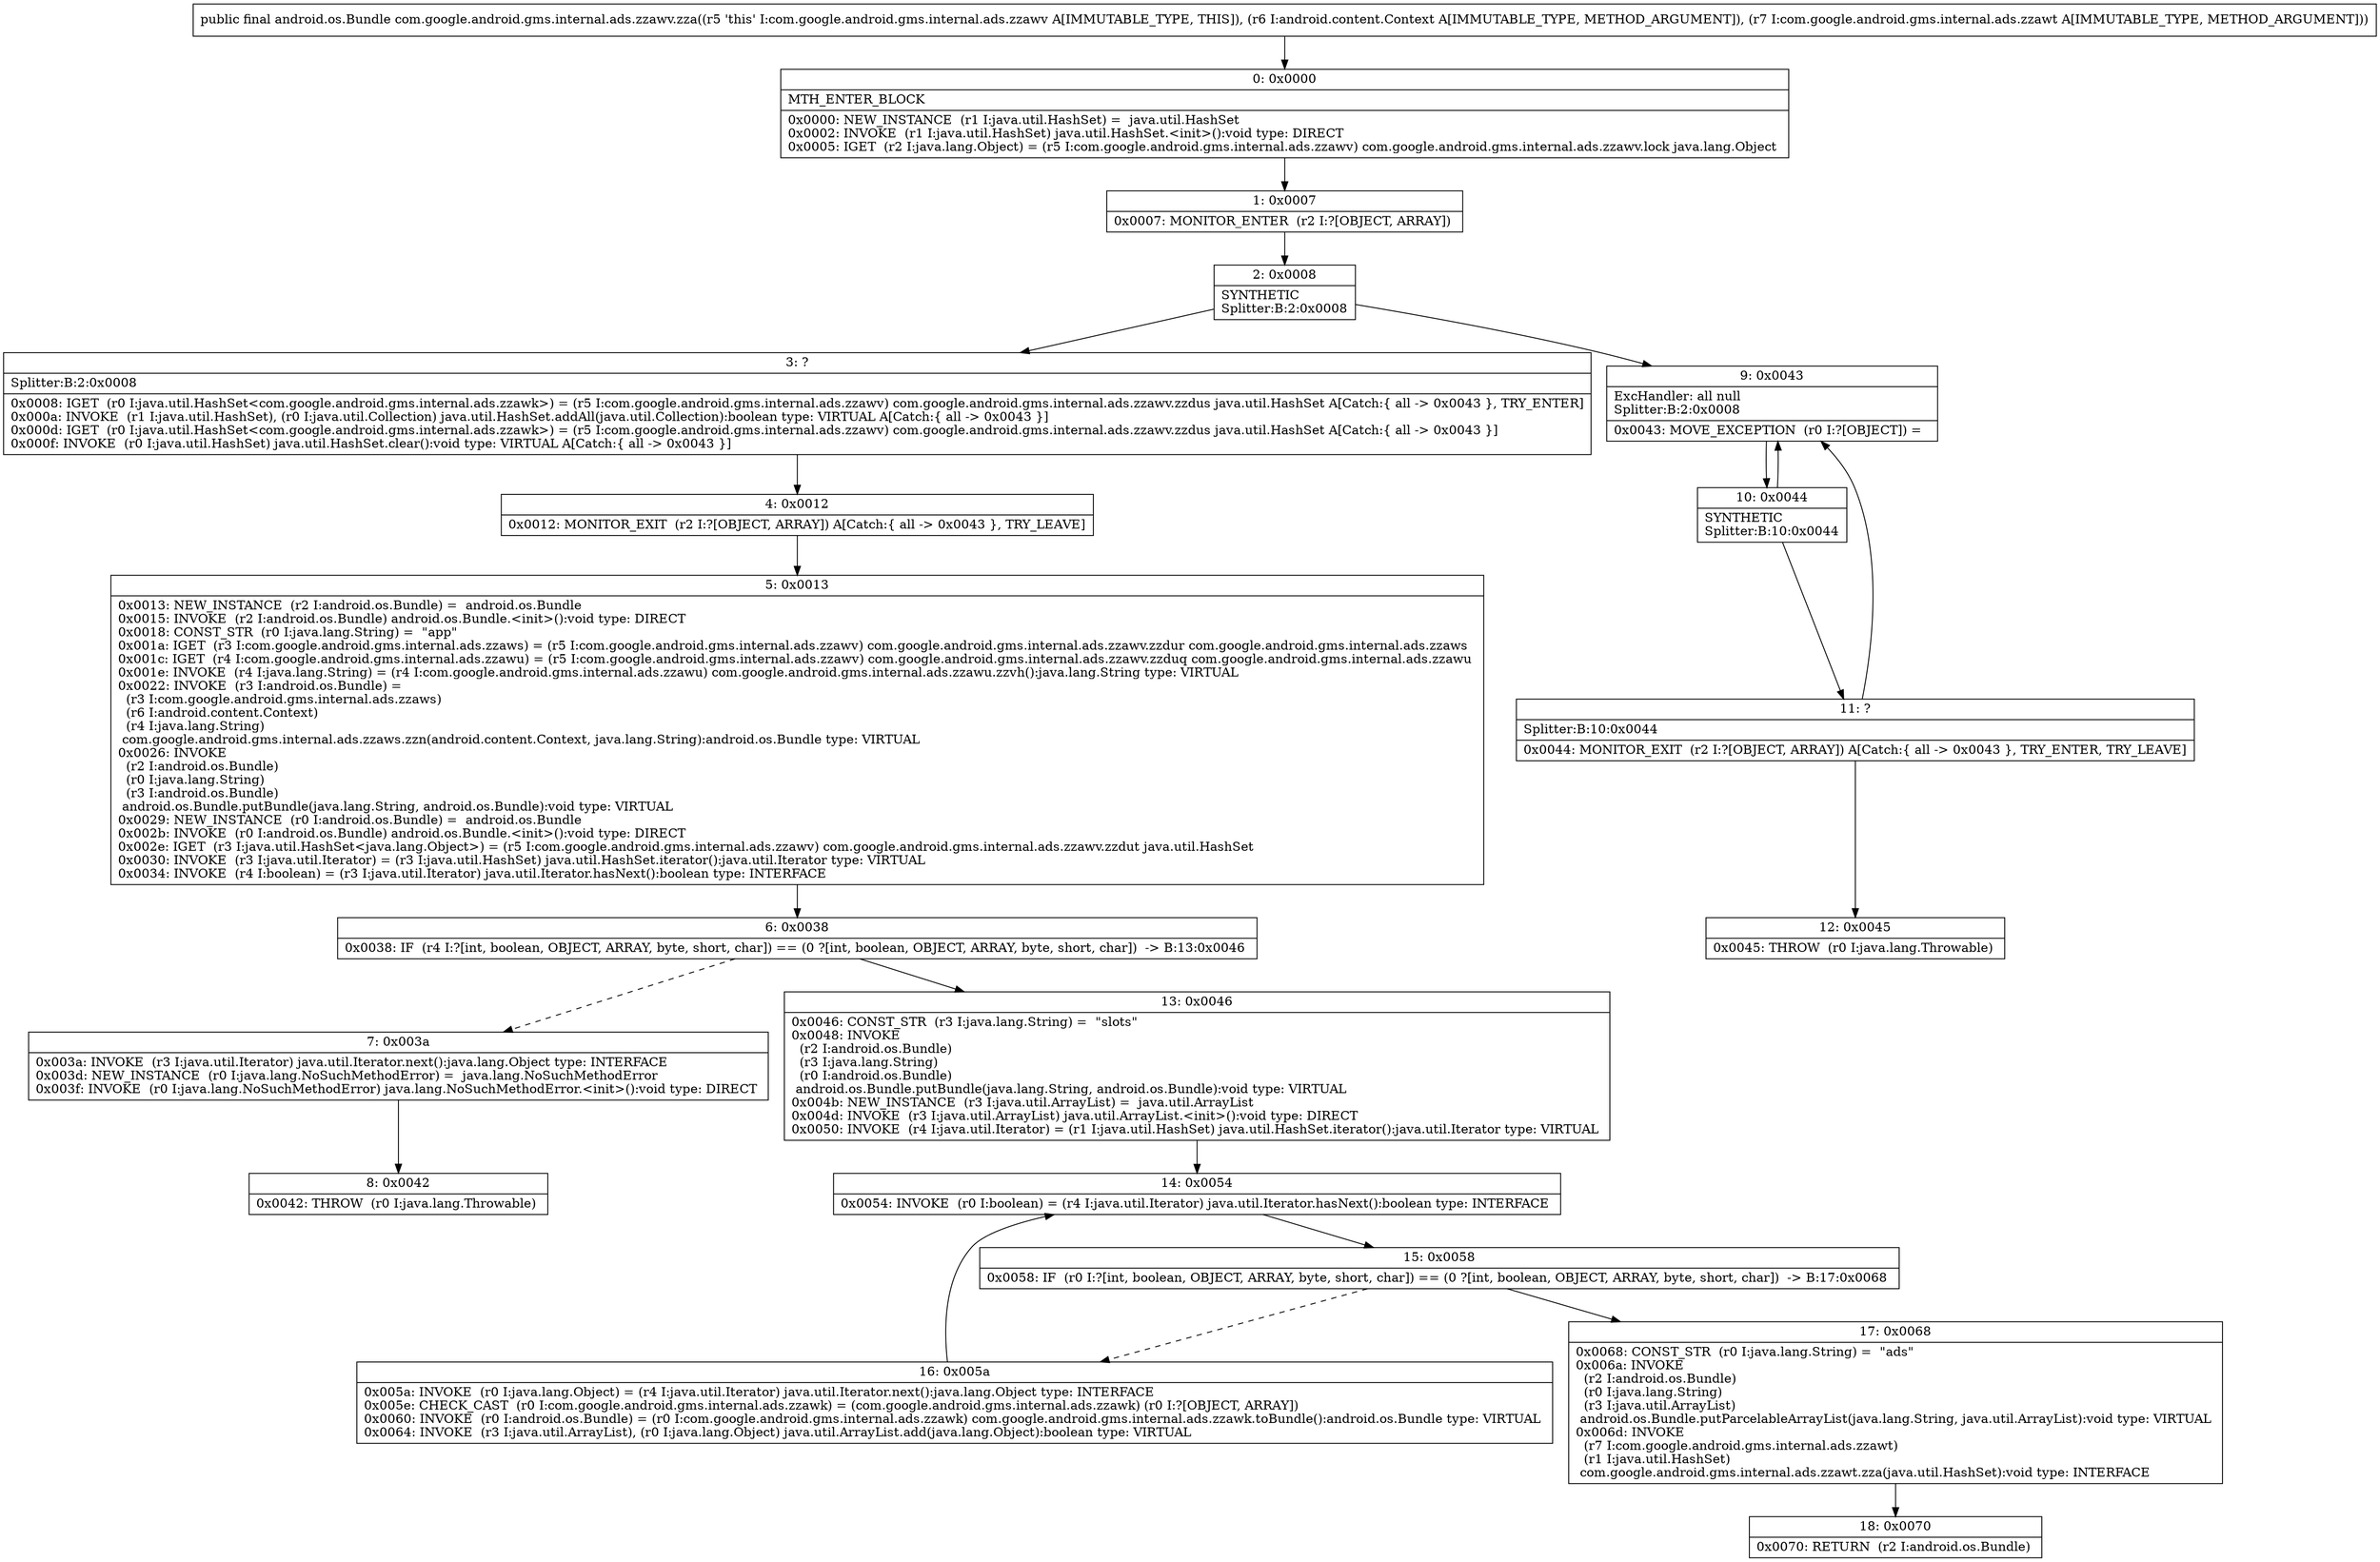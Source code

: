 digraph "CFG forcom.google.android.gms.internal.ads.zzawv.zza(Landroid\/content\/Context;Lcom\/google\/android\/gms\/internal\/ads\/zzawt;)Landroid\/os\/Bundle;" {
Node_0 [shape=record,label="{0\:\ 0x0000|MTH_ENTER_BLOCK\l|0x0000: NEW_INSTANCE  (r1 I:java.util.HashSet) =  java.util.HashSet \l0x0002: INVOKE  (r1 I:java.util.HashSet) java.util.HashSet.\<init\>():void type: DIRECT \l0x0005: IGET  (r2 I:java.lang.Object) = (r5 I:com.google.android.gms.internal.ads.zzawv) com.google.android.gms.internal.ads.zzawv.lock java.lang.Object \l}"];
Node_1 [shape=record,label="{1\:\ 0x0007|0x0007: MONITOR_ENTER  (r2 I:?[OBJECT, ARRAY]) \l}"];
Node_2 [shape=record,label="{2\:\ 0x0008|SYNTHETIC\lSplitter:B:2:0x0008\l}"];
Node_3 [shape=record,label="{3\:\ ?|Splitter:B:2:0x0008\l|0x0008: IGET  (r0 I:java.util.HashSet\<com.google.android.gms.internal.ads.zzawk\>) = (r5 I:com.google.android.gms.internal.ads.zzawv) com.google.android.gms.internal.ads.zzawv.zzdus java.util.HashSet A[Catch:\{ all \-\> 0x0043 \}, TRY_ENTER]\l0x000a: INVOKE  (r1 I:java.util.HashSet), (r0 I:java.util.Collection) java.util.HashSet.addAll(java.util.Collection):boolean type: VIRTUAL A[Catch:\{ all \-\> 0x0043 \}]\l0x000d: IGET  (r0 I:java.util.HashSet\<com.google.android.gms.internal.ads.zzawk\>) = (r5 I:com.google.android.gms.internal.ads.zzawv) com.google.android.gms.internal.ads.zzawv.zzdus java.util.HashSet A[Catch:\{ all \-\> 0x0043 \}]\l0x000f: INVOKE  (r0 I:java.util.HashSet) java.util.HashSet.clear():void type: VIRTUAL A[Catch:\{ all \-\> 0x0043 \}]\l}"];
Node_4 [shape=record,label="{4\:\ 0x0012|0x0012: MONITOR_EXIT  (r2 I:?[OBJECT, ARRAY]) A[Catch:\{ all \-\> 0x0043 \}, TRY_LEAVE]\l}"];
Node_5 [shape=record,label="{5\:\ 0x0013|0x0013: NEW_INSTANCE  (r2 I:android.os.Bundle) =  android.os.Bundle \l0x0015: INVOKE  (r2 I:android.os.Bundle) android.os.Bundle.\<init\>():void type: DIRECT \l0x0018: CONST_STR  (r0 I:java.lang.String) =  \"app\" \l0x001a: IGET  (r3 I:com.google.android.gms.internal.ads.zzaws) = (r5 I:com.google.android.gms.internal.ads.zzawv) com.google.android.gms.internal.ads.zzawv.zzdur com.google.android.gms.internal.ads.zzaws \l0x001c: IGET  (r4 I:com.google.android.gms.internal.ads.zzawu) = (r5 I:com.google.android.gms.internal.ads.zzawv) com.google.android.gms.internal.ads.zzawv.zzduq com.google.android.gms.internal.ads.zzawu \l0x001e: INVOKE  (r4 I:java.lang.String) = (r4 I:com.google.android.gms.internal.ads.zzawu) com.google.android.gms.internal.ads.zzawu.zzvh():java.lang.String type: VIRTUAL \l0x0022: INVOKE  (r3 I:android.os.Bundle) = \l  (r3 I:com.google.android.gms.internal.ads.zzaws)\l  (r6 I:android.content.Context)\l  (r4 I:java.lang.String)\l com.google.android.gms.internal.ads.zzaws.zzn(android.content.Context, java.lang.String):android.os.Bundle type: VIRTUAL \l0x0026: INVOKE  \l  (r2 I:android.os.Bundle)\l  (r0 I:java.lang.String)\l  (r3 I:android.os.Bundle)\l android.os.Bundle.putBundle(java.lang.String, android.os.Bundle):void type: VIRTUAL \l0x0029: NEW_INSTANCE  (r0 I:android.os.Bundle) =  android.os.Bundle \l0x002b: INVOKE  (r0 I:android.os.Bundle) android.os.Bundle.\<init\>():void type: DIRECT \l0x002e: IGET  (r3 I:java.util.HashSet\<java.lang.Object\>) = (r5 I:com.google.android.gms.internal.ads.zzawv) com.google.android.gms.internal.ads.zzawv.zzdut java.util.HashSet \l0x0030: INVOKE  (r3 I:java.util.Iterator) = (r3 I:java.util.HashSet) java.util.HashSet.iterator():java.util.Iterator type: VIRTUAL \l0x0034: INVOKE  (r4 I:boolean) = (r3 I:java.util.Iterator) java.util.Iterator.hasNext():boolean type: INTERFACE \l}"];
Node_6 [shape=record,label="{6\:\ 0x0038|0x0038: IF  (r4 I:?[int, boolean, OBJECT, ARRAY, byte, short, char]) == (0 ?[int, boolean, OBJECT, ARRAY, byte, short, char])  \-\> B:13:0x0046 \l}"];
Node_7 [shape=record,label="{7\:\ 0x003a|0x003a: INVOKE  (r3 I:java.util.Iterator) java.util.Iterator.next():java.lang.Object type: INTERFACE \l0x003d: NEW_INSTANCE  (r0 I:java.lang.NoSuchMethodError) =  java.lang.NoSuchMethodError \l0x003f: INVOKE  (r0 I:java.lang.NoSuchMethodError) java.lang.NoSuchMethodError.\<init\>():void type: DIRECT \l}"];
Node_8 [shape=record,label="{8\:\ 0x0042|0x0042: THROW  (r0 I:java.lang.Throwable) \l}"];
Node_9 [shape=record,label="{9\:\ 0x0043|ExcHandler: all null\lSplitter:B:2:0x0008\l|0x0043: MOVE_EXCEPTION  (r0 I:?[OBJECT]) =  \l}"];
Node_10 [shape=record,label="{10\:\ 0x0044|SYNTHETIC\lSplitter:B:10:0x0044\l}"];
Node_11 [shape=record,label="{11\:\ ?|Splitter:B:10:0x0044\l|0x0044: MONITOR_EXIT  (r2 I:?[OBJECT, ARRAY]) A[Catch:\{ all \-\> 0x0043 \}, TRY_ENTER, TRY_LEAVE]\l}"];
Node_12 [shape=record,label="{12\:\ 0x0045|0x0045: THROW  (r0 I:java.lang.Throwable) \l}"];
Node_13 [shape=record,label="{13\:\ 0x0046|0x0046: CONST_STR  (r3 I:java.lang.String) =  \"slots\" \l0x0048: INVOKE  \l  (r2 I:android.os.Bundle)\l  (r3 I:java.lang.String)\l  (r0 I:android.os.Bundle)\l android.os.Bundle.putBundle(java.lang.String, android.os.Bundle):void type: VIRTUAL \l0x004b: NEW_INSTANCE  (r3 I:java.util.ArrayList) =  java.util.ArrayList \l0x004d: INVOKE  (r3 I:java.util.ArrayList) java.util.ArrayList.\<init\>():void type: DIRECT \l0x0050: INVOKE  (r4 I:java.util.Iterator) = (r1 I:java.util.HashSet) java.util.HashSet.iterator():java.util.Iterator type: VIRTUAL \l}"];
Node_14 [shape=record,label="{14\:\ 0x0054|0x0054: INVOKE  (r0 I:boolean) = (r4 I:java.util.Iterator) java.util.Iterator.hasNext():boolean type: INTERFACE \l}"];
Node_15 [shape=record,label="{15\:\ 0x0058|0x0058: IF  (r0 I:?[int, boolean, OBJECT, ARRAY, byte, short, char]) == (0 ?[int, boolean, OBJECT, ARRAY, byte, short, char])  \-\> B:17:0x0068 \l}"];
Node_16 [shape=record,label="{16\:\ 0x005a|0x005a: INVOKE  (r0 I:java.lang.Object) = (r4 I:java.util.Iterator) java.util.Iterator.next():java.lang.Object type: INTERFACE \l0x005e: CHECK_CAST  (r0 I:com.google.android.gms.internal.ads.zzawk) = (com.google.android.gms.internal.ads.zzawk) (r0 I:?[OBJECT, ARRAY]) \l0x0060: INVOKE  (r0 I:android.os.Bundle) = (r0 I:com.google.android.gms.internal.ads.zzawk) com.google.android.gms.internal.ads.zzawk.toBundle():android.os.Bundle type: VIRTUAL \l0x0064: INVOKE  (r3 I:java.util.ArrayList), (r0 I:java.lang.Object) java.util.ArrayList.add(java.lang.Object):boolean type: VIRTUAL \l}"];
Node_17 [shape=record,label="{17\:\ 0x0068|0x0068: CONST_STR  (r0 I:java.lang.String) =  \"ads\" \l0x006a: INVOKE  \l  (r2 I:android.os.Bundle)\l  (r0 I:java.lang.String)\l  (r3 I:java.util.ArrayList)\l android.os.Bundle.putParcelableArrayList(java.lang.String, java.util.ArrayList):void type: VIRTUAL \l0x006d: INVOKE  \l  (r7 I:com.google.android.gms.internal.ads.zzawt)\l  (r1 I:java.util.HashSet)\l com.google.android.gms.internal.ads.zzawt.zza(java.util.HashSet):void type: INTERFACE \l}"];
Node_18 [shape=record,label="{18\:\ 0x0070|0x0070: RETURN  (r2 I:android.os.Bundle) \l}"];
MethodNode[shape=record,label="{public final android.os.Bundle com.google.android.gms.internal.ads.zzawv.zza((r5 'this' I:com.google.android.gms.internal.ads.zzawv A[IMMUTABLE_TYPE, THIS]), (r6 I:android.content.Context A[IMMUTABLE_TYPE, METHOD_ARGUMENT]), (r7 I:com.google.android.gms.internal.ads.zzawt A[IMMUTABLE_TYPE, METHOD_ARGUMENT])) }"];
MethodNode -> Node_0;
Node_0 -> Node_1;
Node_1 -> Node_2;
Node_2 -> Node_3;
Node_2 -> Node_9;
Node_3 -> Node_4;
Node_4 -> Node_5;
Node_5 -> Node_6;
Node_6 -> Node_7[style=dashed];
Node_6 -> Node_13;
Node_7 -> Node_8;
Node_9 -> Node_10;
Node_10 -> Node_11;
Node_10 -> Node_9;
Node_11 -> Node_12;
Node_11 -> Node_9;
Node_13 -> Node_14;
Node_14 -> Node_15;
Node_15 -> Node_16[style=dashed];
Node_15 -> Node_17;
Node_16 -> Node_14;
Node_17 -> Node_18;
}

